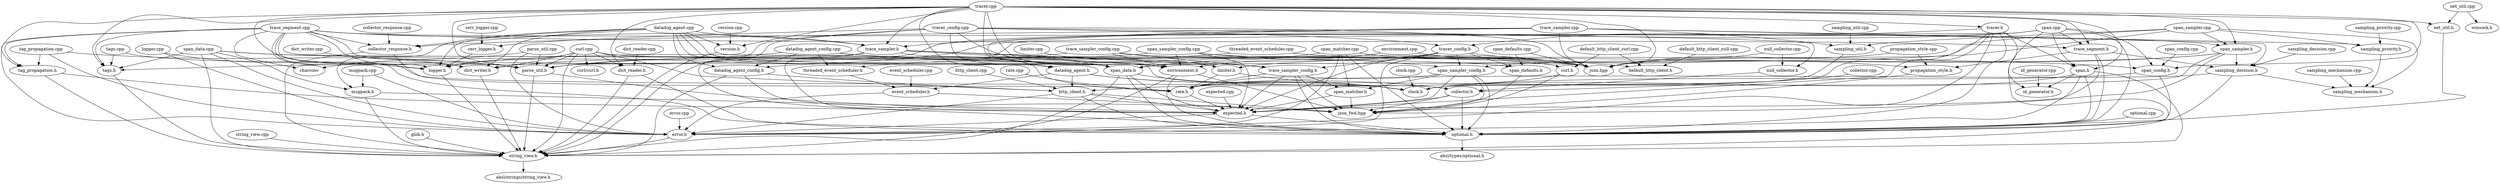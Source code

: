 digraph G {
	node0 [label="rate.cpp"];
	node1 [label="span_data.cpp"];
	node2 [label="threaded_event_scheduler.cpp"];
	node3 [label="default_http_client_null.cpp"];
	node4 [label="trace_segment.h"];
	node5 [label="tag_propagation.cpp"];
	node6 [label="dict_writer.h"];
	node7 [label="json.hpp"];
	node8 [label="string_view.h"];
	node9 [label="span_sampler.h"];
	node10 [label="dict_reader.cpp"];
	node11 [label="tags.h"];
	node12 [label="tracer_config.h"];
	node13 [label="curl/curl.h"];
	node14 [label="expected.h"];
	node15 [label="limiter.h"];
	node16 [label="optional.cpp"];
	node17 [label="span.h"];
	node18 [label="sampling_mechanism.cpp"];
	node19 [label="logger.cpp"];
	node20 [label="rate.h"];
	node21 [label="sampling_util.h"];
	node22 [label="string_view.cpp"];
	node23 [label="sampling_decision.h"];
	node24 [label="span_data.h"];
	node25 [label="datadog_agent_config.h"];
	node26 [label="sampling_mechanism.h"];
	node27 [label="glob.h"];
	node28 [label="msgpack.cpp"];
	node29 [label="absl/types/optional.h"];
	node30 [label="default_http_client.h"];
	node31 [label="sampling_util.cpp"];
	node32 [label="datadog_agent_config.cpp"];
	node33 [label="span.cpp"];
	node34 [label="event_scheduler.cpp"];
	node35 [label="json_fwd.hpp"];
	node36 [label="datadog_agent.h"];
	node37 [label="propagation_style.cpp"];
	node38 [label="error.h"];
	node39 [label="event_scheduler.h"];
	node40 [label="tag_propagation.h"];
	node41 [label="clock.h"];
	node42 [label="logger.h"];
	node43 [label="span_defaults.h"];
	node44 [label="curl.h"];
	node45 [label="span_defaults.cpp"];
	node46 [label="threaded_event_scheduler.h"];
	node47 [label="tracer.h"];
	node48 [label="parse_util.h"];
	node49 [label="expected.cpp"];
	node50 [label="collector.cpp"];
	node51 [label="id_generator.cpp"];
	node52 [label="trace_sampler.cpp"];
	node53 [label="sampling_decision.cpp"];
	node54 [label="sampling_priority.cpp"];
	node55 [label="span_sampler.cpp"];
	node56 [label="collector.h"];
	node57 [label="curl.cpp"];
	node58 [label="null_collector.cpp"];
	node59 [label="cerr_logger.cpp"];
	node60 [label="collector_response.h"];
	node61 [label="msgpack.h"];
	node62 [label="trace_sampler.h"];
	node63 [label="span_config.cpp"];
	node64 [label="propagation_style.h"];
	node65 [label="dict_writer.cpp"];
	node66 [label="trace_sampler_config.cpp"];
	node67 [label="environment.h"];
	node68 [label="span_config.h"];
	node69 [label="datadog_agent.cpp"];
	node70 [label="winsock.h"];
	node71 [label="environment.cpp"];
	node72 [label="id_generator.h"];
	node73 [label="tracer_config.cpp"];
	node74 [label="net_util.cpp"];
	node75 [label="parse_util.cpp"];
	node76 [label="http_client.cpp"];
	node77 [label="optional.h"];
	node78 [label="null_collector.h"];
	node79 [label="charconv"];
	node80 [label="version.h"];
	node81 [label="span_sampler_config.h"];
	node82 [label="span_matcher.h"];
	node83 [label="version.cpp"];
	node84 [label="dict_reader.h"];
	node85 [label="span_matcher.cpp"];
	node86 [label="tracer.cpp"];
	node87 [label="default_http_client_curl.cpp"];
	node88 [label="http_client.h"];
	node89 [label="clock.cpp"];
	node90 [label="collector_response.cpp"];
	node91 [label="sampling_priority.h"];
	node92 [label="net_util.h"];
	node93 [label="limiter.cpp"];
	node94 [label="error.cpp"];
	node95 [label="absl/strings/string_view.h"];
	node96 [label="trace_sampler_config.h"];
	node97 [label="tags.cpp"];
	node98 [label="cerr_logger.h"];
	node99 [label="trace_segment.cpp"];
	node100 [label="span_sampler_config.cpp"];
	subgraph U {
		edge [dir=none];
	}
	subgraph D {
		node0 -> node20 [];
		node1 -> node43 [];
		node1 -> node68 [];
		node1 -> node8 [];
		node1 -> node24 [];
		node1 -> node61 [];
		node1 -> node11 [];
		node1 -> node38 [];
		node2 -> node7 [];
		node2 -> node46 [];
		node3 -> node30 [];
		node4 -> node64 [];
		node4 -> node23 [];
		node4 -> node14 [];
		node4 -> node77 [];
		node5 -> node40 [];
		node5 -> node48 [];
		node5 -> node38 [];
		node6 -> node8 [];
		node8 -> node95 [];
		node9 -> node41 [];
		node9 -> node81 [];
		node9 -> node23 [];
		node9 -> node15 [];
		node9 -> node35 [];
		node10 -> node84 [];
		node11 -> node8 [];
		node12 -> node43 [];
		node12 -> node64 [];
		node12 -> node81 [];
		node12 -> node25 [];
		node12 -> node96 [];
		node12 -> node14 [];
		node12 -> node38 [];
		node14 -> node77 [];
		node14 -> node38 [];
		node15 -> node41 [];
		node15 -> node20 [];
		node16 -> node77 [];
		node17 -> node41 [];
		node17 -> node72 [];
		node17 -> node8 [];
		node17 -> node77 [];
		node17 -> node38 [];
		node18 -> node26 [];
		node19 -> node42 [];
		node19 -> node38 [];
		node20 -> node14 [];
		node21 -> node20 [];
		node22 -> node8 [];
		node23 -> node26 [];
		node23 -> node20 [];
		node23 -> node77 [];
		node24 -> node41 [];
		node24 -> node14 [];
		node24 -> node8 [];
		node24 -> node77 [];
		node25 -> node14 [];
		node25 -> node88 [];
		node25 -> node8 [];
		node27 -> node8 [];
		node28 -> node61 [];
		node28 -> node38 [];
		node31 -> node21 [];
		node32 -> node48 [];
		node32 -> node25 [];
		node32 -> node30 [];
		node32 -> node67 [];
		node32 -> node46 [];
		node33 -> node4 [];
		node33 -> node68 [];
		node33 -> node6 [];
		node33 -> node24 [];
		node33 -> node77 [];
		node33 -> node11 [];
		node33 -> node8 [];
		node33 -> node17 [];
		node34 -> node39 [];
		node36 -> node41 [];
		node36 -> node56 [];
		node36 -> node88 [];
		node36 -> node39 [];
		node37 -> node64 [];
		node37 -> node7 [];
		node38 -> node8 [];
		node39 -> node35 [];
		node39 -> node38 [];
		node40 -> node14 [];
		node40 -> node8 [];
		node42 -> node8 [];
		node43 -> node35 [];
		node44 -> node88 [];
		node44 -> node35 [];
		node45 -> node43 [];
		node45 -> node7 [];
		node46 -> node39 [];
		node47 -> node41 [];
		node47 -> node72 [];
		node47 -> node17 [];
		node47 -> node77 [];
		node47 -> node38 [];
		node47 -> node14 [];
		node47 -> node12 [];
		node48 -> node14 [];
		node48 -> node8 [];
		node49 -> node14 [];
		node50 -> node56 [];
		node51 -> node72 [];
		node52 -> node21 [];
		node52 -> node62 [];
		node52 -> node91 [];
		node52 -> node60 [];
		node52 -> node24 [];
		node52 -> node23 [];
		node52 -> node7 [];
		node53 -> node23 [];
		node54 -> node91 [];
		node55 -> node26 [];
		node55 -> node21 [];
		node55 -> node91 [];
		node55 -> node7 [];
		node55 -> node9 [];
		node55 -> node24 [];
		node56 -> node14 [];
		node56 -> node77 [];
		node56 -> node35 [];
		node57 -> node42 [];
		node57 -> node7 [];
		node57 -> node8 [];
		node57 -> node44 [];
		node57 -> node6 [];
		node57 -> node48 [];
		node57 -> node13 [];
		node57 -> node88 [];
		node57 -> node84 [];
		node58 -> node7 [];
		node58 -> node78 [];
		node59 -> node98 [];
		node60 -> node20 [];
		node60 -> node8 [];
		node61 -> node14 [];
		node61 -> node8 [];
		node62 -> node41 [];
		node62 -> node96 [];
		node62 -> node20 [];
		node62 -> node15 [];
		node62 -> node77 [];
		node62 -> node35 [];
		node63 -> node68 [];
		node64 -> node35 [];
		node65 -> node6 [];
		node66 -> node48 [];
		node66 -> node96 [];
		node66 -> node7 [];
		node66 -> node67 [];
		node67 -> node8 [];
		node67 -> node77 [];
		node67 -> node35 [];
		node68 -> node41 [];
		node68 -> node77 [];
		node69 -> node42 [];
		node69 -> node25 [];
		node69 -> node60 [];
		node69 -> node7 [];
		node69 -> node80 [];
		node69 -> node36 [];
		node69 -> node62 [];
		node69 -> node6 [];
		node69 -> node24 [];
		node69 -> node61 [];
		node71 -> node7 [];
		node71 -> node67 [];
		node73 -> node48 [];
		node73 -> node98 [];
		node73 -> node7 [];
		node73 -> node12 [];
		node73 -> node67 [];
		node73 -> node8 [];
		node73 -> node78 [];
		node73 -> node36 [];
		node74 -> node92 [];
		node74 -> node70 [];
		node75 -> node79 [];
		node75 -> node48 [];
		node75 -> node38 [];
		node76 -> node88 [];
		node77 -> node29 [];
		node78 -> node56 [];
		node80 -> node8 [];
		node81 -> node14 [];
		node81 -> node20 [];
		node81 -> node82 [];
		node81 -> node77 [];
		node81 -> node35 [];
		node82 -> node14 [];
		node82 -> node35 [];
		node83 -> node80 [];
		node84 -> node8 [];
		node84 -> node77 [];
		node85 -> node7 [];
		node85 -> node24 [];
		node85 -> node38 [];
		node85 -> node82 [];
		node85 -> node77 [];
		node86 -> node4 [];
		node86 -> node68 [];
		node86 -> node47 [];
		node86 -> node9 [];
		node86 -> node36 [];
		node86 -> node11 [];
		node86 -> node40 [];
		node86 -> node42 [];
		node86 -> node62 [];
		node86 -> node48 [];
		node86 -> node7 [];
		node86 -> node92 [];
		node86 -> node24 [];
		node86 -> node84 [];
		node86 -> node67 [];
		node86 -> node17 [];
		node86 -> node80 [];
		node87 -> node30 [];
		node87 -> node44 [];
		node88 -> node14 [];
		node88 -> node38 [];
		node88 -> node77 [];
		node88 -> node35 [];
		node89 -> node41 [];
		node90 -> node60 [];
		node91 -> node26 [];
		node92 -> node77 [];
		node93 -> node15 [];
		node94 -> node38 [];
		node96 -> node14 [];
		node96 -> node20 [];
		node96 -> node82 [];
		node96 -> node77 [];
		node96 -> node35 [];
		node97 -> node48 [];
		node97 -> node11 [];
		node98 -> node42 [];
		node99 -> node56 [];
		node99 -> node60 [];
		node99 -> node9 [];
		node99 -> node24 [];
		node99 -> node77 [];
		node99 -> node40 [];
		node99 -> node42 [];
		node99 -> node4 [];
		node99 -> node79 [];
		node99 -> node62 [];
		node99 -> node6 [];
		node99 -> node11 [];
		node99 -> node38 [];
		node100 -> node42 [];
		node100 -> node81 [];
		node100 -> node7 [];
		node100 -> node14 [];
		node100 -> node67 [];
	}
}
